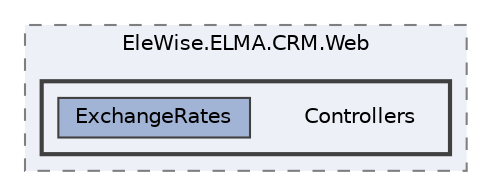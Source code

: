 digraph "Web/Modules/EleWise.ELMA.CRM.Web/Controllers"
{
 // LATEX_PDF_SIZE
  bgcolor="transparent";
  edge [fontname=Helvetica,fontsize=10,labelfontname=Helvetica,labelfontsize=10];
  node [fontname=Helvetica,fontsize=10,shape=box,height=0.2,width=0.4];
  compound=true
  subgraph clusterdir_4fb32d53c93fcd68829c576cb877833d {
    graph [ bgcolor="#edf0f7", pencolor="grey50", label="EleWise.ELMA.CRM.Web", fontname=Helvetica,fontsize=10 style="filled,dashed", URL="dir_4fb32d53c93fcd68829c576cb877833d.html",tooltip=""]
  subgraph clusterdir_d4645ee044b1838cbfd31a4944312b34 {
    graph [ bgcolor="#edf0f7", pencolor="grey25", label="", fontname=Helvetica,fontsize=10 style="filled,bold", URL="dir_d4645ee044b1838cbfd31a4944312b34.html",tooltip=""]
    dir_d4645ee044b1838cbfd31a4944312b34 [shape=plaintext, label="Controllers"];
  dir_7bcbbb22675cbc56a5e67ae6607ca9ba [label="ExchangeRates", fillcolor="#a2b4d6", color="grey25", style="filled", URL="dir_7bcbbb22675cbc56a5e67ae6607ca9ba.html",tooltip=""];
  }
  }
}

